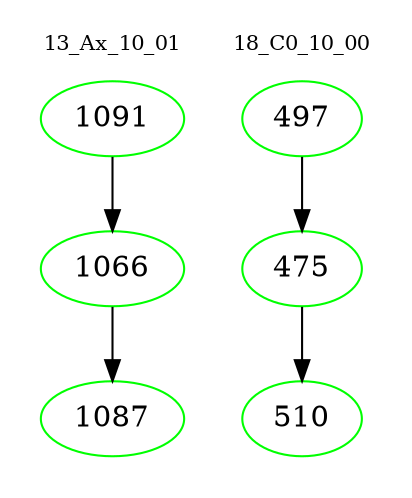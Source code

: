 digraph{
subgraph cluster_0 {
color = white
label = "13_Ax_10_01";
fontsize=10;
T0_1091 [label="1091", color="green"]
T0_1091 -> T0_1066 [color="black"]
T0_1066 [label="1066", color="green"]
T0_1066 -> T0_1087 [color="black"]
T0_1087 [label="1087", color="green"]
}
subgraph cluster_1 {
color = white
label = "18_C0_10_00";
fontsize=10;
T1_497 [label="497", color="green"]
T1_497 -> T1_475 [color="black"]
T1_475 [label="475", color="green"]
T1_475 -> T1_510 [color="black"]
T1_510 [label="510", color="green"]
}
}
